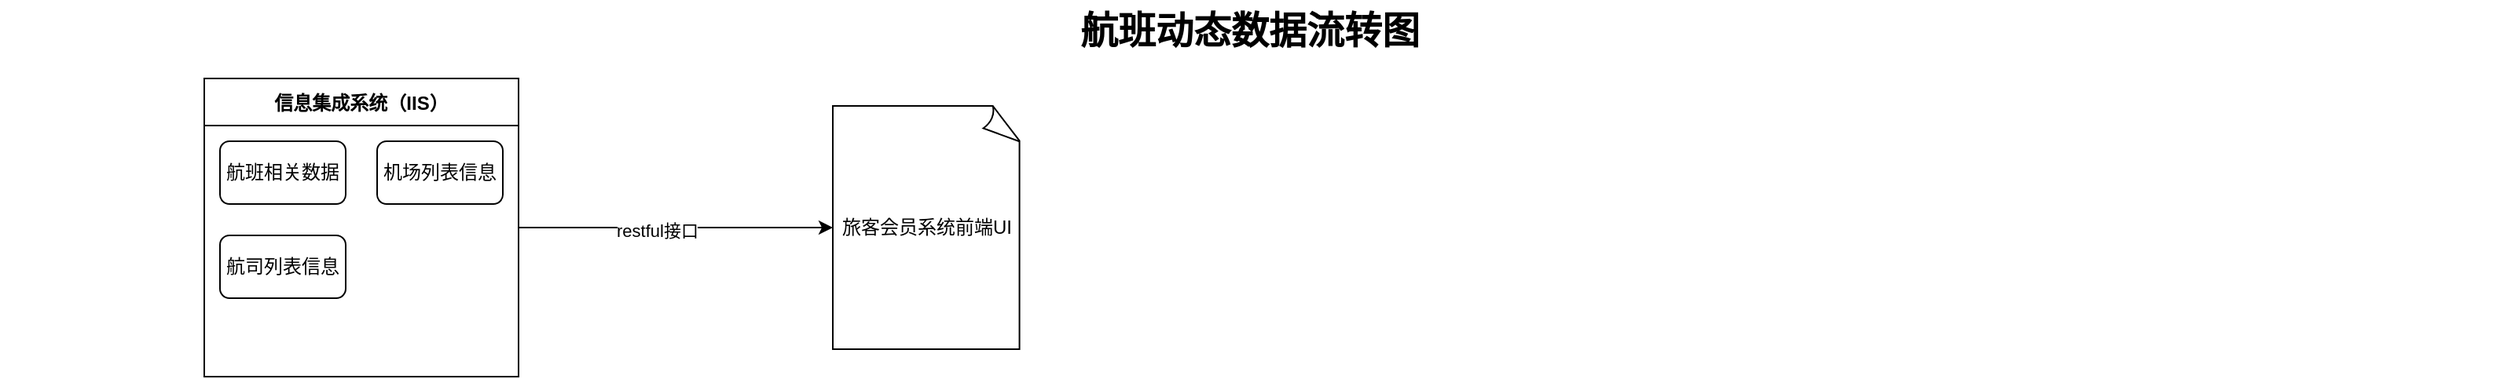 <mxfile version="20.2.3" type="github">
  <diagram id="6I0OCvxSQrVGMHxT2VVA" name="Page-1">
    <mxGraphModel dx="705" dy="424" grid="1" gridSize="10" guides="1" tooltips="1" connect="1" arrows="1" fold="1" page="1" pageScale="1" pageWidth="850" pageHeight="1100" math="0" shadow="0">
      <root>
        <mxCell id="0" />
        <mxCell id="1" parent="0" />
        <mxCell id="dKdSaXE48SgPbhcamS2K-63" value="航班动态数据流转图&lt;br&gt;" style="text;strokeColor=none;fillColor=none;html=1;fontSize=24;fontStyle=1;verticalAlign=middle;align=center;" parent="1" vertex="1">
          <mxGeometry x="50" y="70" width="1590" height="40" as="geometry" />
        </mxCell>
        <mxCell id="wZdgkFELnF1UsSxSFUeW-7" style="edgeStyle=orthogonalEdgeStyle;rounded=0;orthogonalLoop=1;jettySize=auto;html=1;exitX=1;exitY=0.5;exitDx=0;exitDy=0;" edge="1" parent="1" source="wZdgkFELnF1UsSxSFUeW-1" target="wZdgkFELnF1UsSxSFUeW-10">
          <mxGeometry relative="1" as="geometry">
            <mxPoint x="570" y="214.824" as="targetPoint" />
          </mxGeometry>
        </mxCell>
        <mxCell id="wZdgkFELnF1UsSxSFUeW-8" value="restful接口" style="edgeLabel;html=1;align=center;verticalAlign=middle;resizable=0;points=[];" vertex="1" connectable="0" parent="wZdgkFELnF1UsSxSFUeW-7">
          <mxGeometry x="-0.118" y="-2" relative="1" as="geometry">
            <mxPoint as="offset" />
          </mxGeometry>
        </mxCell>
        <mxCell id="wZdgkFELnF1UsSxSFUeW-1" value="信息集成系统（IIS）" style="swimlane;startSize=30;rounded=1;arcSize=0;" vertex="1" parent="1">
          <mxGeometry x="180" y="120" width="200" height="190" as="geometry">
            <mxRectangle x="260" y="340" width="150" height="30" as="alternateBounds" />
          </mxGeometry>
        </mxCell>
        <mxCell id="wZdgkFELnF1UsSxSFUeW-4" value="航班相关数据" style="whiteSpace=wrap;html=1;rounded=1;" vertex="1" parent="wZdgkFELnF1UsSxSFUeW-1">
          <mxGeometry x="10" y="40" width="80" height="40" as="geometry" />
        </mxCell>
        <mxCell id="wZdgkFELnF1UsSxSFUeW-5" value="机场列表信息" style="whiteSpace=wrap;html=1;rounded=1;" vertex="1" parent="wZdgkFELnF1UsSxSFUeW-1">
          <mxGeometry x="110" y="40" width="80" height="40" as="geometry" />
        </mxCell>
        <mxCell id="wZdgkFELnF1UsSxSFUeW-6" value="航司列表信息" style="whiteSpace=wrap;html=1;rounded=1;" vertex="1" parent="wZdgkFELnF1UsSxSFUeW-1">
          <mxGeometry x="10" y="100" width="80" height="40" as="geometry" />
        </mxCell>
        <mxCell id="wZdgkFELnF1UsSxSFUeW-10" value="旅客会员系统前端UI" style="whiteSpace=wrap;html=1;shape=mxgraph.basic.document;rounded=1;" vertex="1" parent="1">
          <mxGeometry x="580" y="137.5" width="120" height="155" as="geometry" />
        </mxCell>
      </root>
    </mxGraphModel>
  </diagram>
</mxfile>
